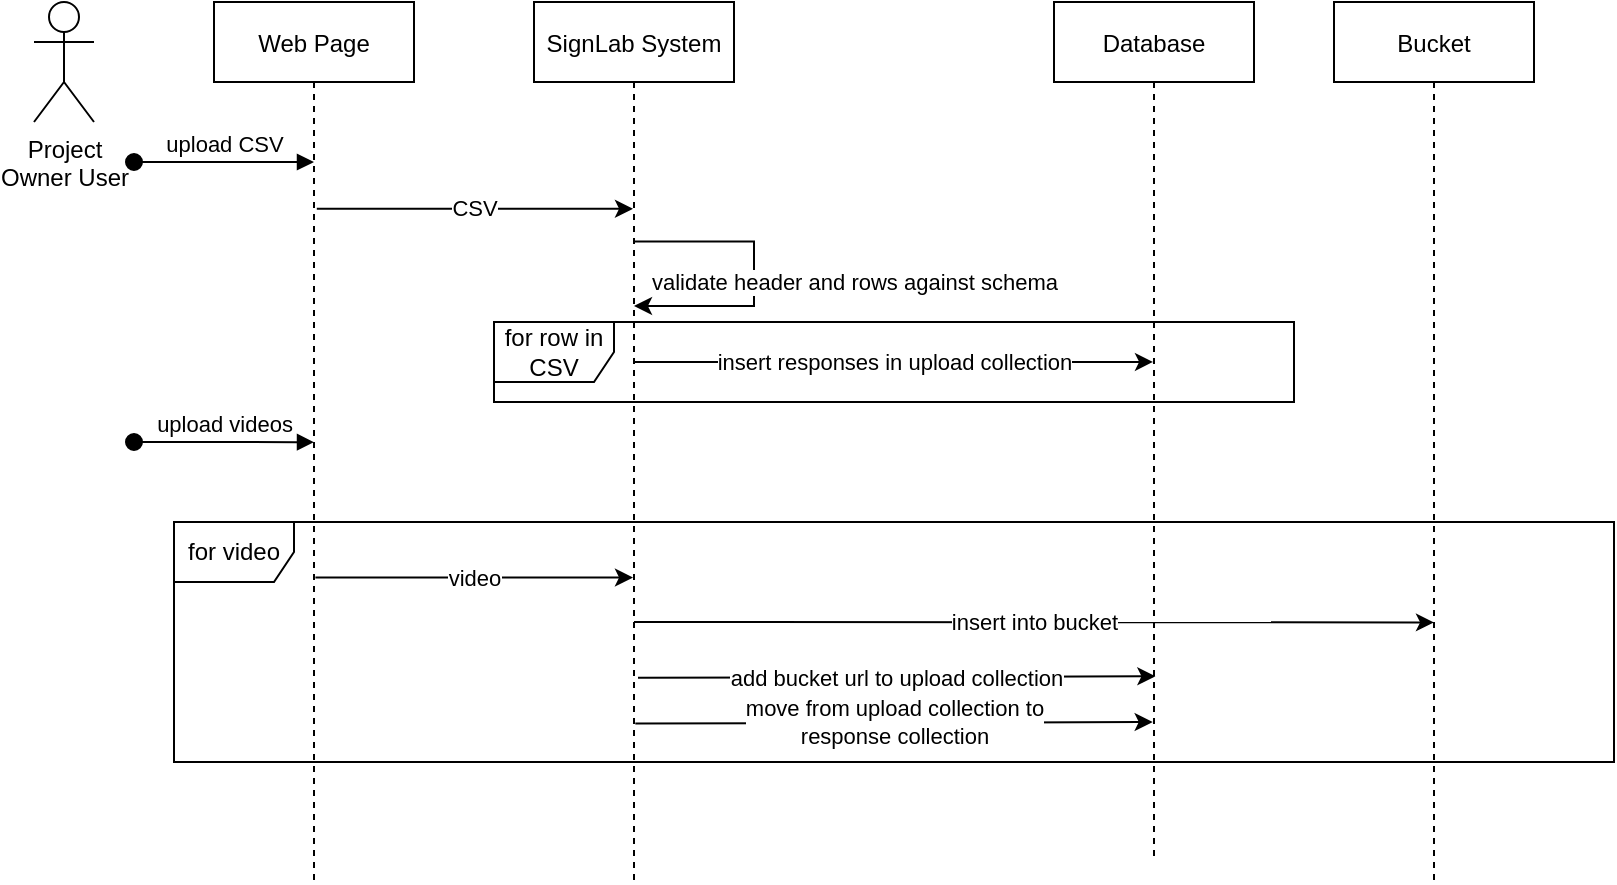 <mxfile version="19.0.3" type="device"><diagram id="kgpKYQtTHZ0yAKxKKP6v" name="Page-1"><mxGraphModel dx="980" dy="584" grid="1" gridSize="10" guides="1" tooltips="1" connect="1" arrows="1" fold="1" page="1" pageScale="1" pageWidth="850" pageHeight="1100" math="0" shadow="0"><root><mxCell id="0"/><mxCell id="1" parent="0"/><mxCell id="3nuBFxr9cyL0pnOWT2aG-1" value="Web Page" style="shape=umlLifeline;perimeter=lifelinePerimeter;container=1;collapsible=0;recursiveResize=0;rounded=0;shadow=0;strokeWidth=1;" parent="1" vertex="1"><mxGeometry x="120" y="80" width="100" height="440" as="geometry"/></mxCell><mxCell id="3nuBFxr9cyL0pnOWT2aG-5" value="SignLab System" style="shape=umlLifeline;perimeter=lifelinePerimeter;container=1;collapsible=0;recursiveResize=0;rounded=0;shadow=0;strokeWidth=1;" parent="1" vertex="1"><mxGeometry x="280" y="80" width="100" height="440" as="geometry"/></mxCell><mxCell id="oCBogpS2Ne0G3sUVc7Le-18" value="move from upload collection to &lt;br&gt;response collection" style="endArrow=classic;html=1;rounded=0;exitX=0.52;exitY=0.768;exitDx=0;exitDy=0;exitPerimeter=0;entryX=0.507;entryY=0.784;entryDx=0;entryDy=0;entryPerimeter=0;" edge="1" parent="3nuBFxr9cyL0pnOWT2aG-5"><mxGeometry width="50" height="50" relative="1" as="geometry"><mxPoint x="50.65" y="360.8" as="sourcePoint"/><mxPoint x="309.35" y="360" as="targetPoint"/><mxPoint as="offset"/></mxGeometry></mxCell><mxCell id="DSujJGK3Yrc77tVGcxOV-9" value="Project &lt;br&gt;Owner User" style="shape=umlActor;verticalLabelPosition=bottom;verticalAlign=top;html=1;outlineConnect=0;" parent="1" vertex="1"><mxGeometry x="30" y="80" width="30" height="60" as="geometry"/></mxCell><mxCell id="DSujJGK3Yrc77tVGcxOV-10" value="upload CSV" style="html=1;verticalAlign=bottom;startArrow=oval;startFill=1;endArrow=block;startSize=8;rounded=0;" parent="1" edge="1"><mxGeometry width="60" relative="1" as="geometry"><mxPoint x="80" y="160" as="sourcePoint"/><mxPoint x="170" y="160" as="targetPoint"/></mxGeometry></mxCell><mxCell id="DSujJGK3Yrc77tVGcxOV-12" value="CSV" style="endArrow=classic;html=1;rounded=0;exitX=0.514;exitY=0.235;exitDx=0;exitDy=0;exitPerimeter=0;" parent="1" source="3nuBFxr9cyL0pnOWT2aG-1" target="3nuBFxr9cyL0pnOWT2aG-5" edge="1"><mxGeometry width="50" height="50" relative="1" as="geometry"><mxPoint x="210" y="240" as="sourcePoint"/><mxPoint x="260" y="190" as="targetPoint"/><mxPoint as="offset"/></mxGeometry></mxCell><mxCell id="oCBogpS2Ne0G3sUVc7Le-1" value="validate header and rows against schema" style="endArrow=classic;html=1;rounded=0;exitX=0.505;exitY=0.422;exitDx=0;exitDy=0;exitPerimeter=0;edgeStyle=orthogonalEdgeStyle;" edge="1" parent="1"><mxGeometry x="0.059" y="50" width="50" height="50" relative="1" as="geometry"><mxPoint x="330" y="199.72" as="sourcePoint"/><mxPoint x="330" y="232" as="targetPoint"/><mxPoint as="offset"/><Array as="points"><mxPoint x="390" y="200"/><mxPoint x="390" y="232"/></Array></mxGeometry></mxCell><mxCell id="oCBogpS2Ne0G3sUVc7Le-5" value="Database" style="shape=umlLifeline;perimeter=lifelinePerimeter;container=1;collapsible=0;recursiveResize=0;rounded=0;shadow=0;strokeWidth=1;" vertex="1" parent="1"><mxGeometry x="540" y="80" width="100" height="430" as="geometry"/></mxCell><mxCell id="oCBogpS2Ne0G3sUVc7Le-6" value="insert responses in upload collection" style="endArrow=classic;html=1;rounded=0;exitX=0.5;exitY=0.409;exitDx=0;exitDy=0;exitPerimeter=0;" edge="1" parent="1" source="3nuBFxr9cyL0pnOWT2aG-5" target="oCBogpS2Ne0G3sUVc7Le-5"><mxGeometry width="50" height="50" relative="1" as="geometry"><mxPoint x="180.5" y="199.72" as="sourcePoint"/><mxPoint x="339.5" y="199.72" as="targetPoint"/><mxPoint as="offset"/></mxGeometry></mxCell><mxCell id="oCBogpS2Ne0G3sUVc7Le-7" value="for row in CSV" style="shape=umlFrame;whiteSpace=wrap;html=1;" vertex="1" parent="1"><mxGeometry x="260" y="240" width="400" height="40" as="geometry"/></mxCell><mxCell id="oCBogpS2Ne0G3sUVc7Le-8" value="upload videos" style="html=1;verticalAlign=bottom;startArrow=oval;startFill=1;endArrow=block;startSize=8;rounded=0;entryX=0.5;entryY=0.308;entryDx=0;entryDy=0;entryPerimeter=0;" edge="1" parent="1"><mxGeometry width="60" relative="1" as="geometry"><mxPoint x="80" y="300" as="sourcePoint"/><mxPoint x="170" y="300.08" as="targetPoint"/></mxGeometry></mxCell><mxCell id="oCBogpS2Ne0G3sUVc7Le-10" value="for video" style="shape=umlFrame;whiteSpace=wrap;html=1;" vertex="1" parent="1"><mxGeometry x="100" y="340" width="720" height="120" as="geometry"/></mxCell><mxCell id="oCBogpS2Ne0G3sUVc7Le-13" value="Bucket" style="shape=umlLifeline;perimeter=lifelinePerimeter;container=1;collapsible=0;recursiveResize=0;rounded=0;shadow=0;strokeWidth=1;" vertex="1" parent="1"><mxGeometry x="680" y="80" width="100" height="440" as="geometry"/></mxCell><mxCell id="oCBogpS2Ne0G3sUVc7Le-14" value="video" style="endArrow=classic;html=1;rounded=0;exitX=0.507;exitY=0.654;exitDx=0;exitDy=0;exitPerimeter=0;" edge="1" parent="1" source="3nuBFxr9cyL0pnOWT2aG-1" target="3nuBFxr9cyL0pnOWT2aG-5"><mxGeometry width="50" height="50" relative="1" as="geometry"><mxPoint x="180" y="330.0" as="sourcePoint"/><mxPoint x="339" y="330.0" as="targetPoint"/><mxPoint as="offset"/></mxGeometry></mxCell><mxCell id="oCBogpS2Ne0G3sUVc7Le-16" value="insert into bucket" style="endArrow=classic;html=1;rounded=0;exitX=0.507;exitY=0.654;exitDx=0;exitDy=0;exitPerimeter=0;entryX=0.5;entryY=0.705;entryDx=0;entryDy=0;entryPerimeter=0;" edge="1" parent="1" target="oCBogpS2Ne0G3sUVc7Le-13"><mxGeometry width="50" height="50" relative="1" as="geometry"><mxPoint x="330.0" y="390.0" as="sourcePoint"/><mxPoint x="488.8" y="390.0" as="targetPoint"/><mxPoint as="offset"/></mxGeometry></mxCell><mxCell id="oCBogpS2Ne0G3sUVc7Le-17" value="add bucket url to upload collection" style="endArrow=classic;html=1;rounded=0;exitX=0.52;exitY=0.768;exitDx=0;exitDy=0;exitPerimeter=0;entryX=0.507;entryY=0.784;entryDx=0;entryDy=0;entryPerimeter=0;" edge="1" parent="1" source="3nuBFxr9cyL0pnOWT2aG-5" target="oCBogpS2Ne0G3sUVc7Le-5"><mxGeometry width="50" height="50" relative="1" as="geometry"><mxPoint x="340" y="400.0" as="sourcePoint"/><mxPoint x="740" y="400.2" as="targetPoint"/><mxPoint as="offset"/></mxGeometry></mxCell></root></mxGraphModel></diagram></mxfile>